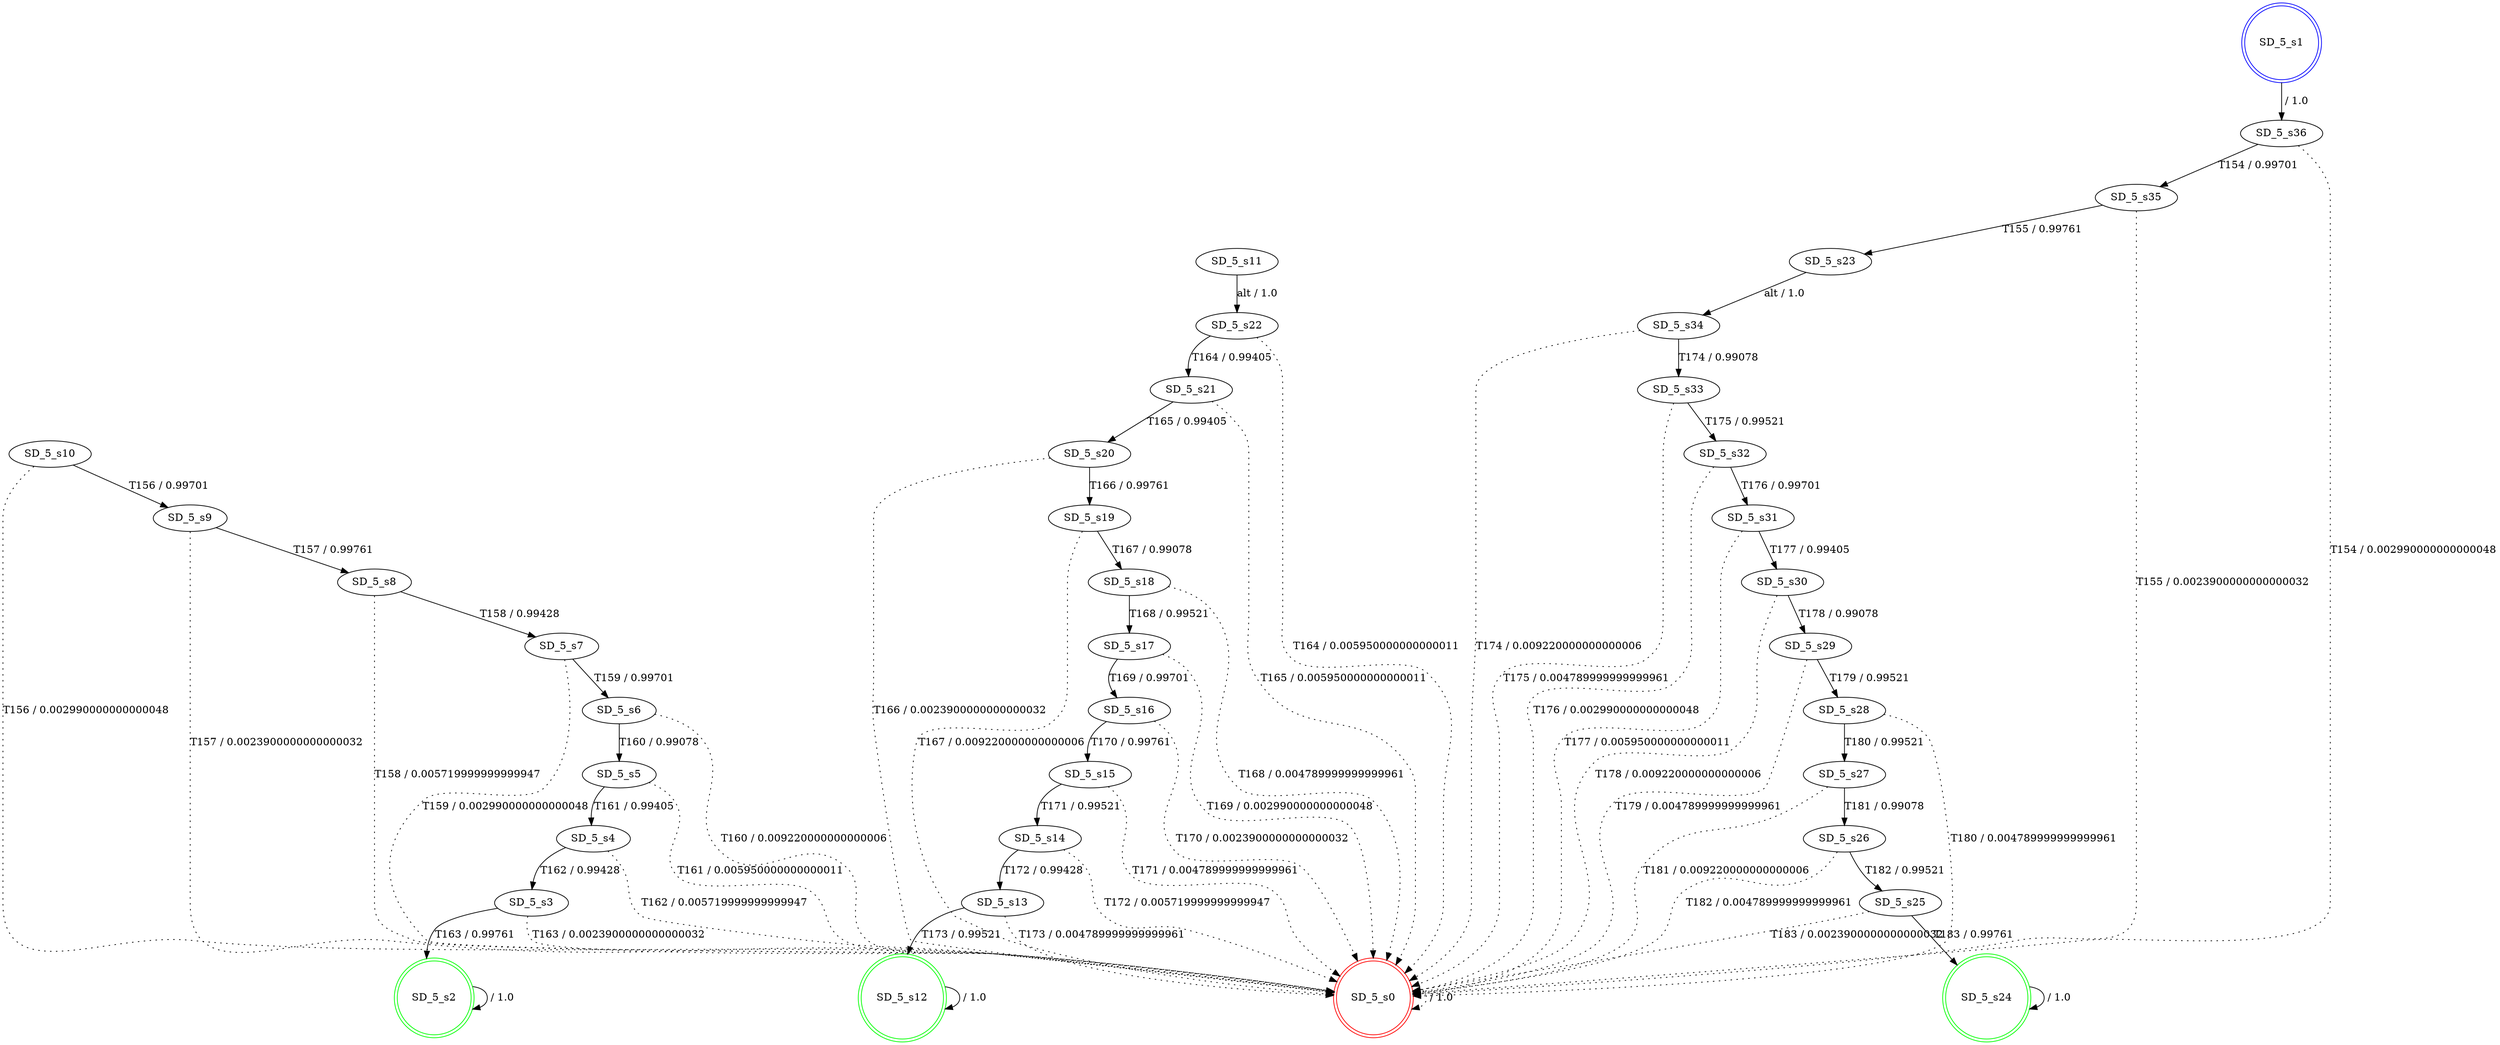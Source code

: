 digraph graphname {
SD_5_s0 [label="SD_5_s0",color=red,shape=doublecircle ];
SD_5_s1 [label="SD_5_s1",color=blue,shape=doublecircle ];
SD_5_s2 [label="SD_5_s2",color=green,shape=doublecircle ];
SD_5_s3 [label="SD_5_s3" ];
SD_5_s4 [label="SD_5_s4" ];
SD_5_s5 [label="SD_5_s5" ];
SD_5_s6 [label="SD_5_s6" ];
SD_5_s7 [label="SD_5_s7" ];
SD_5_s8 [label="SD_5_s8" ];
SD_5_s9 [label="SD_5_s9" ];
SD_5_s10 [label="SD_5_s10" ];
SD_5_s11 [label="SD_5_s11" ];
SD_5_s12 [label="SD_5_s12",color=green,shape=doublecircle ];
SD_5_s13 [label="SD_5_s13" ];
SD_5_s14 [label="SD_5_s14" ];
SD_5_s15 [label="SD_5_s15" ];
SD_5_s16 [label="SD_5_s16" ];
SD_5_s17 [label="SD_5_s17" ];
SD_5_s18 [label="SD_5_s18" ];
SD_5_s19 [label="SD_5_s19" ];
SD_5_s20 [label="SD_5_s20" ];
SD_5_s21 [label="SD_5_s21" ];
SD_5_s22 [label="SD_5_s22" ];
SD_5_s23 [label="SD_5_s23" ];
SD_5_s24 [label="SD_5_s24",color=green,shape=doublecircle ];
SD_5_s25 [label="SD_5_s25" ];
SD_5_s26 [label="SD_5_s26" ];
SD_5_s27 [label="SD_5_s27" ];
SD_5_s28 [label="SD_5_s28" ];
SD_5_s29 [label="SD_5_s29" ];
SD_5_s30 [label="SD_5_s30" ];
SD_5_s31 [label="SD_5_s31" ];
SD_5_s32 [label="SD_5_s32" ];
SD_5_s33 [label="SD_5_s33" ];
SD_5_s34 [label="SD_5_s34" ];
SD_5_s35 [label="SD_5_s35" ];
SD_5_s36 [label="SD_5_s36" ];
SD_5_s0 -> SD_5_s0 [label=" / 1.0", style=dotted];
SD_5_s1 -> SD_5_s36 [label=" / 1.0"];
SD_5_s2 -> SD_5_s2 [label=" / 1.0"];
SD_5_s3 -> SD_5_s2 [label="T163 / 0.99761"];
SD_5_s3 -> SD_5_s0 [label="T163 / 0.0023900000000000032", style=dotted];
SD_5_s4 -> SD_5_s3 [label="T162 / 0.99428"];
SD_5_s4 -> SD_5_s0 [label="T162 / 0.005719999999999947", style=dotted];
SD_5_s5 -> SD_5_s4 [label="T161 / 0.99405"];
SD_5_s5 -> SD_5_s0 [label="T161 / 0.005950000000000011", style=dotted];
SD_5_s6 -> SD_5_s5 [label="T160 / 0.99078"];
SD_5_s6 -> SD_5_s0 [label="T160 / 0.009220000000000006", style=dotted];
SD_5_s7 -> SD_5_s6 [label="T159 / 0.99701"];
SD_5_s7 -> SD_5_s0 [label="T159 / 0.002990000000000048", style=dotted];
SD_5_s8 -> SD_5_s7 [label="T158 / 0.99428"];
SD_5_s8 -> SD_5_s0 [label="T158 / 0.005719999999999947", style=dotted];
SD_5_s9 -> SD_5_s8 [label="T157 / 0.99761"];
SD_5_s9 -> SD_5_s0 [label="T157 / 0.0023900000000000032", style=dotted];
SD_5_s10 -> SD_5_s9 [label="T156 / 0.99701"];
SD_5_s10 -> SD_5_s0 [label="T156 / 0.002990000000000048", style=dotted];
SD_5_s11 -> SD_5_s22 [label="alt / 1.0"];
SD_5_s12 -> SD_5_s12 [label=" / 1.0"];
SD_5_s13 -> SD_5_s12 [label="T173 / 0.99521"];
SD_5_s13 -> SD_5_s0 [label="T173 / 0.004789999999999961", style=dotted];
SD_5_s14 -> SD_5_s13 [label="T172 / 0.99428"];
SD_5_s14 -> SD_5_s0 [label="T172 / 0.005719999999999947", style=dotted];
SD_5_s15 -> SD_5_s14 [label="T171 / 0.99521"];
SD_5_s15 -> SD_5_s0 [label="T171 / 0.004789999999999961", style=dotted];
SD_5_s16 -> SD_5_s15 [label="T170 / 0.99761"];
SD_5_s16 -> SD_5_s0 [label="T170 / 0.0023900000000000032", style=dotted];
SD_5_s17 -> SD_5_s16 [label="T169 / 0.99701"];
SD_5_s17 -> SD_5_s0 [label="T169 / 0.002990000000000048", style=dotted];
SD_5_s18 -> SD_5_s17 [label="T168 / 0.99521"];
SD_5_s18 -> SD_5_s0 [label="T168 / 0.004789999999999961", style=dotted];
SD_5_s19 -> SD_5_s18 [label="T167 / 0.99078"];
SD_5_s19 -> SD_5_s0 [label="T167 / 0.009220000000000006", style=dotted];
SD_5_s20 -> SD_5_s19 [label="T166 / 0.99761"];
SD_5_s20 -> SD_5_s0 [label="T166 / 0.0023900000000000032", style=dotted];
SD_5_s21 -> SD_5_s20 [label="T165 / 0.99405"];
SD_5_s21 -> SD_5_s0 [label="T165 / 0.005950000000000011", style=dotted];
SD_5_s22 -> SD_5_s21 [label="T164 / 0.99405"];
SD_5_s22 -> SD_5_s0 [label="T164 / 0.005950000000000011", style=dotted];
SD_5_s23 -> SD_5_s34 [label="alt / 1.0"];
SD_5_s24 -> SD_5_s24 [label=" / 1.0"];
SD_5_s25 -> SD_5_s24 [label="T183 / 0.99761"];
SD_5_s25 -> SD_5_s0 [label="T183 / 0.0023900000000000032", style=dotted];
SD_5_s26 -> SD_5_s25 [label="T182 / 0.99521"];
SD_5_s26 -> SD_5_s0 [label="T182 / 0.004789999999999961", style=dotted];
SD_5_s27 -> SD_5_s26 [label="T181 / 0.99078"];
SD_5_s27 -> SD_5_s0 [label="T181 / 0.009220000000000006", style=dotted];
SD_5_s28 -> SD_5_s27 [label="T180 / 0.99521"];
SD_5_s28 -> SD_5_s0 [label="T180 / 0.004789999999999961", style=dotted];
SD_5_s29 -> SD_5_s28 [label="T179 / 0.99521"];
SD_5_s29 -> SD_5_s0 [label="T179 / 0.004789999999999961", style=dotted];
SD_5_s30 -> SD_5_s29 [label="T178 / 0.99078"];
SD_5_s30 -> SD_5_s0 [label="T178 / 0.009220000000000006", style=dotted];
SD_5_s31 -> SD_5_s30 [label="T177 / 0.99405"];
SD_5_s31 -> SD_5_s0 [label="T177 / 0.005950000000000011", style=dotted];
SD_5_s32 -> SD_5_s31 [label="T176 / 0.99701"];
SD_5_s32 -> SD_5_s0 [label="T176 / 0.002990000000000048", style=dotted];
SD_5_s33 -> SD_5_s32 [label="T175 / 0.99521"];
SD_5_s33 -> SD_5_s0 [label="T175 / 0.004789999999999961", style=dotted];
SD_5_s34 -> SD_5_s33 [label="T174 / 0.99078"];
SD_5_s34 -> SD_5_s0 [label="T174 / 0.009220000000000006", style=dotted];
SD_5_s35 -> SD_5_s23 [label="T155 / 0.99761"];
SD_5_s35 -> SD_5_s0 [label="T155 / 0.0023900000000000032", style=dotted];
SD_5_s36 -> SD_5_s35 [label="T154 / 0.99701"];
SD_5_s36 -> SD_5_s0 [label="T154 / 0.002990000000000048", style=dotted];
}